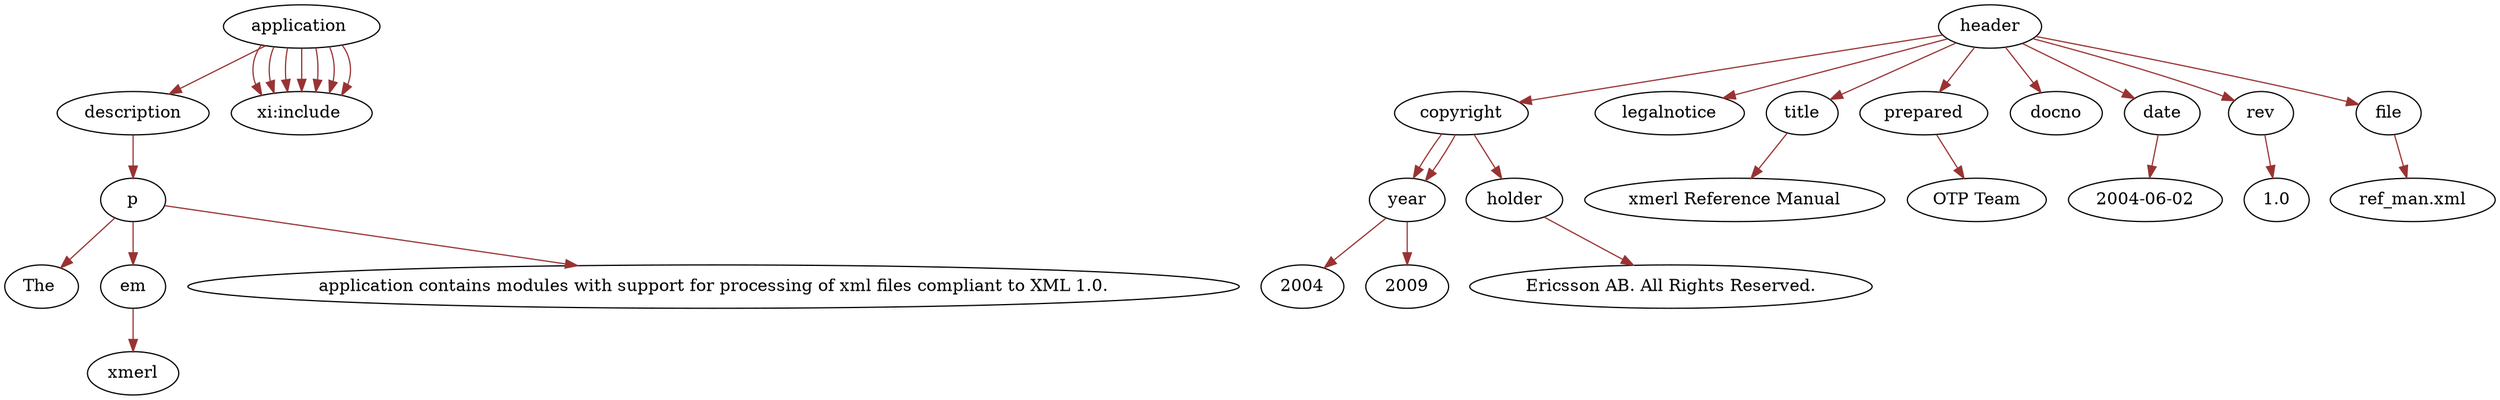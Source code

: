 digraph sample {
	edge [color = "#993333", arrowtail = odot];
	"application " -> "description";
	"application " -> "xi:include ";
	"application " -> "xi:include ";
	"application " -> "xi:include ";
	"application " -> "xi:include ";
	"application " -> "xi:include ";
	"application " -> "xi:include ";
	"application " -> "xi:include ";
	"header" -> "copyright";
	"header" -> "legalnotice";
	"header" -> "title";
	"header" -> "prepared";
	"header" -> "docno";
	"header" -> "date";
	"header" -> "rev";
	"header" -> "file";
	"description" -> "p";
	"copyright" -> "year";
	"copyright" -> "year";
	"copyright" -> "holder";
	"title" -> "xmerl Reference Manual";
	"prepared" -> "OTP Team";
	"date" -> "2004-06-02";
	"rev" -> "1.0";
	"file" -> "ref_man.xml";
	"p" -> "The ";
	"p" -> "em";
	"p" -> "application contains modules with support for processing of xml files compliant to XML 1.0.";
	"year" -> "2004";
	"year" -> "2009";
	"holder" -> "Ericsson AB. All Rights Reserved.";
	"em" -> "xmerl";
}
